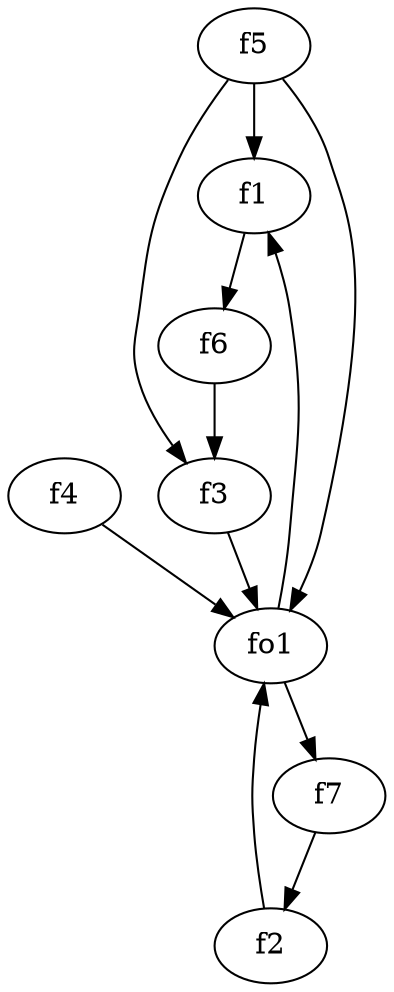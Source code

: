 strict digraph  {
f1;
f2;
f3;
f4;
f5;
f6;
f7;
fo1;
f1 -> f6  [weight=2];
f2 -> fo1  [weight=2];
f3 -> fo1  [weight=2];
f4 -> fo1  [weight=2];
f5 -> fo1  [weight=2];
f5 -> f1  [weight=2];
f5 -> f3  [weight=2];
f6 -> f3  [weight=2];
f7 -> f2  [weight=2];
fo1 -> f1  [weight=2];
fo1 -> f7  [weight=2];
}
